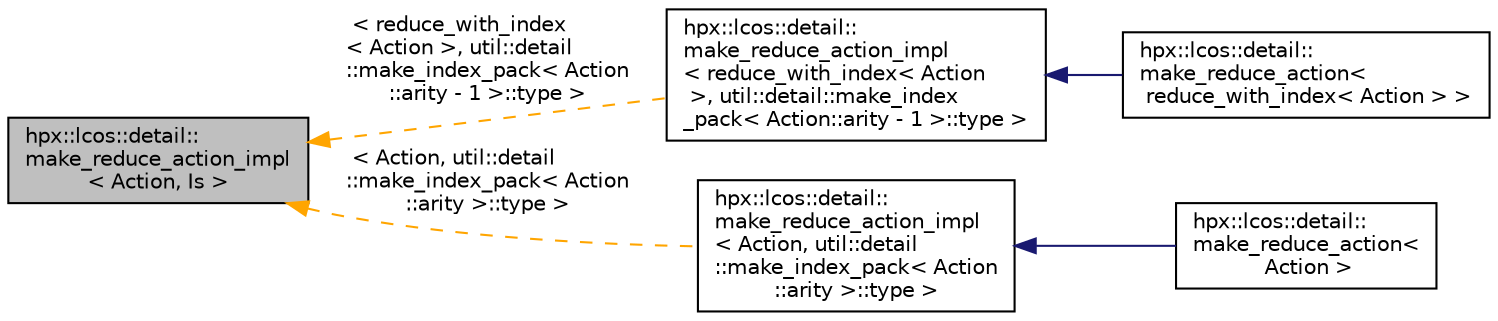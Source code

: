 digraph "hpx::lcos::detail::make_reduce_action_impl&lt; Action, Is &gt;"
{
  edge [fontname="Helvetica",fontsize="10",labelfontname="Helvetica",labelfontsize="10"];
  node [fontname="Helvetica",fontsize="10",shape=record];
  rankdir="LR";
  Node0 [label="hpx::lcos::detail::\lmake_reduce_action_impl\l\< Action, Is \>",height=0.2,width=0.4,color="black", fillcolor="grey75", style="filled", fontcolor="black"];
  Node0 -> Node1 [dir="back",color="orange",fontsize="10",style="dashed",label=" \< reduce_with_index\l\< Action \>, util::detail\l::make_index_pack\< Action\l::arity - 1 \>::type \>" ,fontname="Helvetica"];
  Node1 [label="hpx::lcos::detail::\lmake_reduce_action_impl\l\< reduce_with_index\< Action\l \>, util::detail::make_index\l_pack\< Action::arity - 1 \>::type \>",height=0.2,width=0.4,color="black", fillcolor="white", style="filled",URL="$dd/d38/structhpx_1_1lcos_1_1detail_1_1make__reduce__action__impl.html"];
  Node1 -> Node2 [dir="back",color="midnightblue",fontsize="10",style="solid",fontname="Helvetica"];
  Node2 [label="hpx::lcos::detail::\lmake_reduce_action\<\l reduce_with_index\< Action \> \>",height=0.2,width=0.4,color="black", fillcolor="white", style="filled",URL="$d5/d6f/structhpx_1_1lcos_1_1detail_1_1make__reduce__action_3_01reduce__with__index_3_01_action_01_4_01_4.html"];
  Node0 -> Node3 [dir="back",color="orange",fontsize="10",style="dashed",label=" \< Action, util::detail\l::make_index_pack\< Action\l::arity \>::type \>" ,fontname="Helvetica"];
  Node3 [label="hpx::lcos::detail::\lmake_reduce_action_impl\l\< Action, util::detail\l::make_index_pack\< Action\l::arity \>::type \>",height=0.2,width=0.4,color="black", fillcolor="white", style="filled",URL="$dd/d38/structhpx_1_1lcos_1_1detail_1_1make__reduce__action__impl.html"];
  Node3 -> Node4 [dir="back",color="midnightblue",fontsize="10",style="solid",fontname="Helvetica"];
  Node4 [label="hpx::lcos::detail::\lmake_reduce_action\<\l Action \>",height=0.2,width=0.4,color="black", fillcolor="white", style="filled",URL="$df/d2a/structhpx_1_1lcos_1_1detail_1_1make__reduce__action.html"];
}
